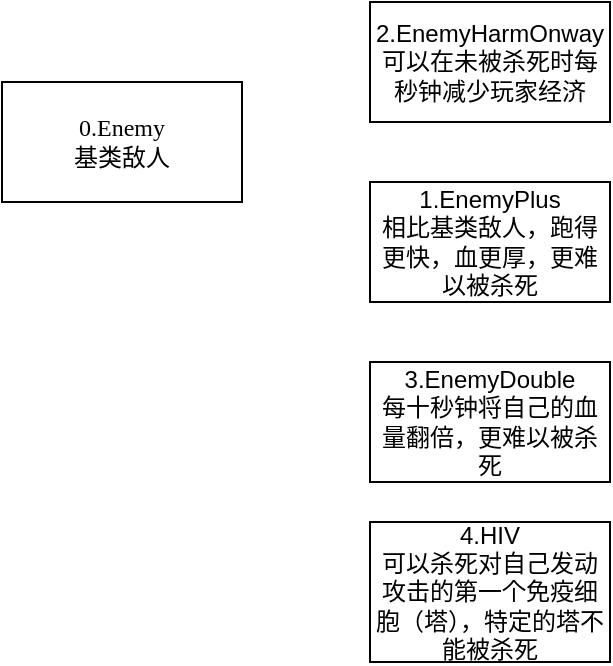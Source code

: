 <mxfile version="13.1.11" type="github"><diagram id="DFa_2l168zB0tXEqleF9" name="Page-1"><mxGraphModel dx="1022" dy="437" grid="1" gridSize="10" guides="1" tooltips="1" connect="1" arrows="1" fold="1" page="1" pageScale="1" pageWidth="827" pageHeight="1169" math="0" shadow="0"><root><mxCell id="0"/><mxCell id="1" parent="0"/><mxCell id="d-vOPfl2HA1z4Xr_TmN--1" value="&lt;font face=&quot;Verdana&quot;&gt;0.Enemy&lt;br&gt;基类敌人&lt;br&gt;&lt;/font&gt;" style="rounded=0;whiteSpace=wrap;html=1;align=center;" vertex="1" parent="1"><mxGeometry x="170" y="50" width="120" height="60" as="geometry"/></mxCell><mxCell id="d-vOPfl2HA1z4Xr_TmN--4" value="2.EnemyHarmOnway&lt;br&gt;可以在未被杀死时每秒钟减少玩家经济" style="rounded=0;whiteSpace=wrap;html=1;" vertex="1" parent="1"><mxGeometry x="354" y="10" width="120" height="60" as="geometry"/></mxCell><mxCell id="d-vOPfl2HA1z4Xr_TmN--7" value="1.EnemyPlus&lt;br&gt;相比基类敌人，跑得更快，血更厚，更难以被杀死" style="rounded=0;whiteSpace=wrap;html=1;" vertex="1" parent="1"><mxGeometry x="354" y="100" width="120" height="60" as="geometry"/></mxCell><mxCell id="d-vOPfl2HA1z4Xr_TmN--8" value="3.EnemyDouble&lt;br&gt;每十秒钟将自己的血量翻倍，更难以被杀死" style="rounded=0;whiteSpace=wrap;html=1;" vertex="1" parent="1"><mxGeometry x="354" y="190" width="120" height="60" as="geometry"/></mxCell><mxCell id="d-vOPfl2HA1z4Xr_TmN--9" value="4.HIV&lt;br&gt;可以杀死对自己发动攻击的第一个免疫细胞（塔），特定的塔不能被杀死" style="rounded=0;whiteSpace=wrap;html=1;" vertex="1" parent="1"><mxGeometry x="354" y="270" width="120" height="70" as="geometry"/></mxCell></root></mxGraphModel></diagram></mxfile>